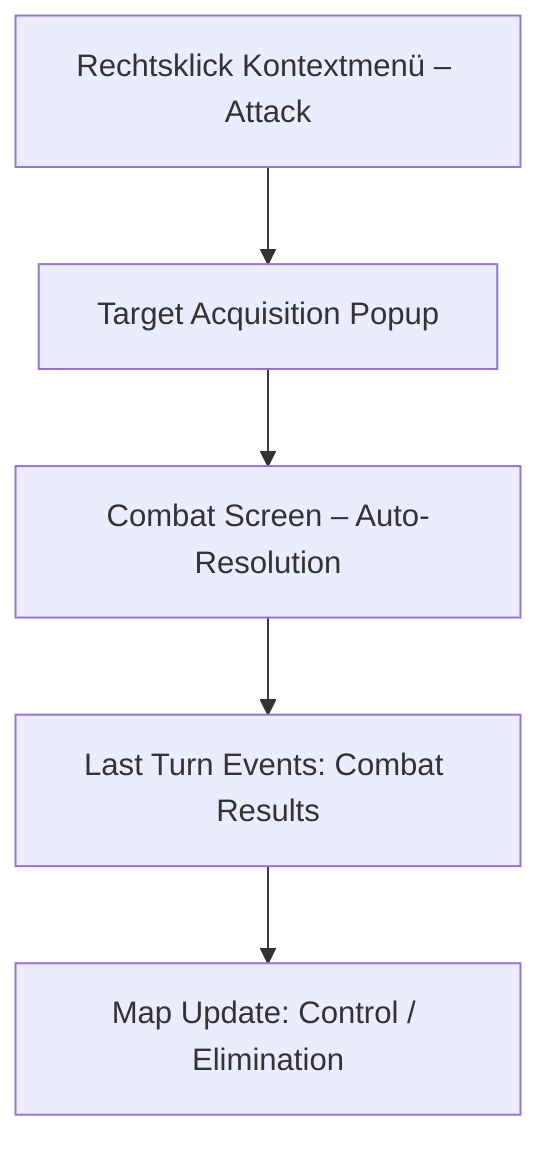 flowchart TD
    RightClick[Rechtsklick Kontextmenü – Attack] --> Target[Target Acquisition Popup]
    Target --> CombatScreen[Combat Screen – Auto-Resolution]
    CombatScreen --> Events[Last Turn Events: Combat Results]
    Events --> MapUpdate[Map Update: Control / Elimination]